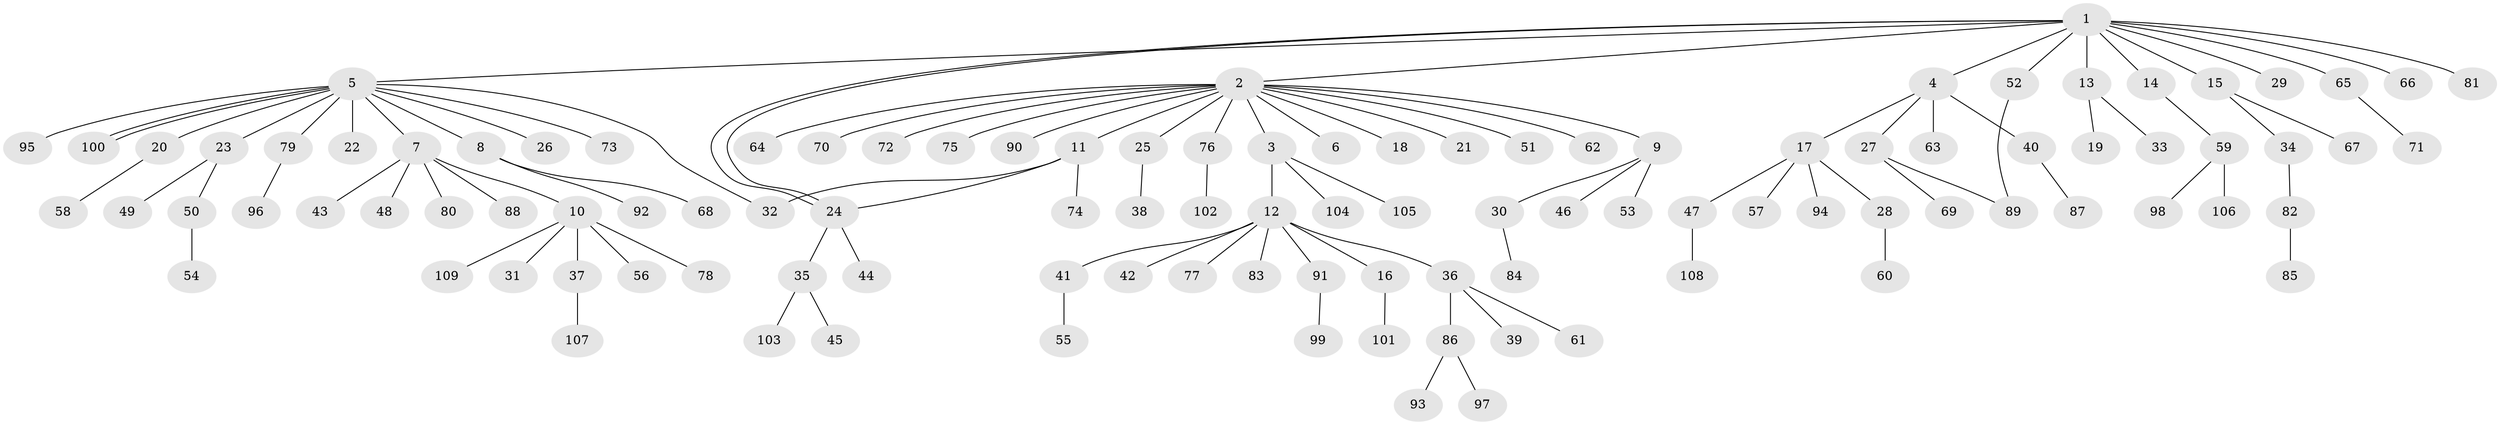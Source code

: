 // coarse degree distribution, {16: 0.013157894736842105, 15: 0.013157894736842105, 3: 0.06578947368421052, 12: 0.013157894736842105, 1: 0.6842105263157895, 5: 0.02631578947368421, 2: 0.13157894736842105, 4: 0.039473684210526314, 8: 0.013157894736842105}
// Generated by graph-tools (version 1.1) at 2025/23/03/03/25 07:23:53]
// undirected, 109 vertices, 113 edges
graph export_dot {
graph [start="1"]
  node [color=gray90,style=filled];
  1;
  2;
  3;
  4;
  5;
  6;
  7;
  8;
  9;
  10;
  11;
  12;
  13;
  14;
  15;
  16;
  17;
  18;
  19;
  20;
  21;
  22;
  23;
  24;
  25;
  26;
  27;
  28;
  29;
  30;
  31;
  32;
  33;
  34;
  35;
  36;
  37;
  38;
  39;
  40;
  41;
  42;
  43;
  44;
  45;
  46;
  47;
  48;
  49;
  50;
  51;
  52;
  53;
  54;
  55;
  56;
  57;
  58;
  59;
  60;
  61;
  62;
  63;
  64;
  65;
  66;
  67;
  68;
  69;
  70;
  71;
  72;
  73;
  74;
  75;
  76;
  77;
  78;
  79;
  80;
  81;
  82;
  83;
  84;
  85;
  86;
  87;
  88;
  89;
  90;
  91;
  92;
  93;
  94;
  95;
  96;
  97;
  98;
  99;
  100;
  101;
  102;
  103;
  104;
  105;
  106;
  107;
  108;
  109;
  1 -- 2;
  1 -- 4;
  1 -- 5;
  1 -- 13;
  1 -- 14;
  1 -- 15;
  1 -- 24;
  1 -- 24;
  1 -- 29;
  1 -- 52;
  1 -- 65;
  1 -- 66;
  1 -- 81;
  2 -- 3;
  2 -- 6;
  2 -- 9;
  2 -- 11;
  2 -- 18;
  2 -- 21;
  2 -- 25;
  2 -- 51;
  2 -- 62;
  2 -- 64;
  2 -- 70;
  2 -- 72;
  2 -- 75;
  2 -- 76;
  2 -- 90;
  3 -- 12;
  3 -- 104;
  3 -- 105;
  4 -- 17;
  4 -- 27;
  4 -- 40;
  4 -- 63;
  5 -- 7;
  5 -- 8;
  5 -- 20;
  5 -- 22;
  5 -- 23;
  5 -- 26;
  5 -- 32;
  5 -- 73;
  5 -- 79;
  5 -- 95;
  5 -- 100;
  5 -- 100;
  7 -- 10;
  7 -- 43;
  7 -- 48;
  7 -- 80;
  7 -- 88;
  8 -- 68;
  8 -- 92;
  9 -- 30;
  9 -- 46;
  9 -- 53;
  10 -- 31;
  10 -- 37;
  10 -- 56;
  10 -- 78;
  10 -- 109;
  11 -- 24;
  11 -- 32;
  11 -- 74;
  12 -- 16;
  12 -- 36;
  12 -- 41;
  12 -- 42;
  12 -- 77;
  12 -- 83;
  12 -- 91;
  13 -- 19;
  13 -- 33;
  14 -- 59;
  15 -- 34;
  15 -- 67;
  16 -- 101;
  17 -- 28;
  17 -- 47;
  17 -- 57;
  17 -- 94;
  20 -- 58;
  23 -- 49;
  23 -- 50;
  24 -- 35;
  24 -- 44;
  25 -- 38;
  27 -- 69;
  27 -- 89;
  28 -- 60;
  30 -- 84;
  34 -- 82;
  35 -- 45;
  35 -- 103;
  36 -- 39;
  36 -- 61;
  36 -- 86;
  37 -- 107;
  40 -- 87;
  41 -- 55;
  47 -- 108;
  50 -- 54;
  52 -- 89;
  59 -- 98;
  59 -- 106;
  65 -- 71;
  76 -- 102;
  79 -- 96;
  82 -- 85;
  86 -- 93;
  86 -- 97;
  91 -- 99;
}

